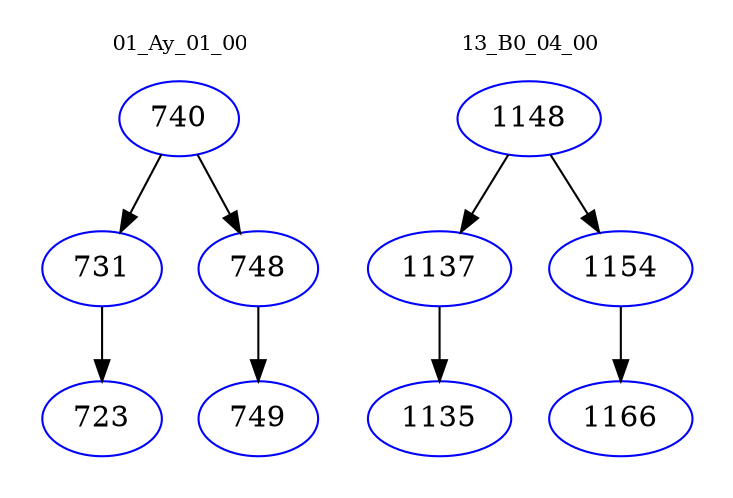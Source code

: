 digraph{
subgraph cluster_0 {
color = white
label = "01_Ay_01_00";
fontsize=10;
T0_740 [label="740", color="blue"]
T0_740 -> T0_731 [color="black"]
T0_731 [label="731", color="blue"]
T0_731 -> T0_723 [color="black"]
T0_723 [label="723", color="blue"]
T0_740 -> T0_748 [color="black"]
T0_748 [label="748", color="blue"]
T0_748 -> T0_749 [color="black"]
T0_749 [label="749", color="blue"]
}
subgraph cluster_1 {
color = white
label = "13_B0_04_00";
fontsize=10;
T1_1148 [label="1148", color="blue"]
T1_1148 -> T1_1137 [color="black"]
T1_1137 [label="1137", color="blue"]
T1_1137 -> T1_1135 [color="black"]
T1_1135 [label="1135", color="blue"]
T1_1148 -> T1_1154 [color="black"]
T1_1154 [label="1154", color="blue"]
T1_1154 -> T1_1166 [color="black"]
T1_1166 [label="1166", color="blue"]
}
}
